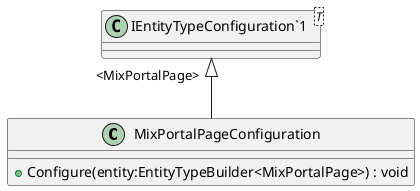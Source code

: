 @startuml
class MixPortalPageConfiguration {
    + Configure(entity:EntityTypeBuilder<MixPortalPage>) : void
}
class "IEntityTypeConfiguration`1"<T> {
}
"IEntityTypeConfiguration`1" "<MixPortalPage>" <|-- MixPortalPageConfiguration
@enduml
